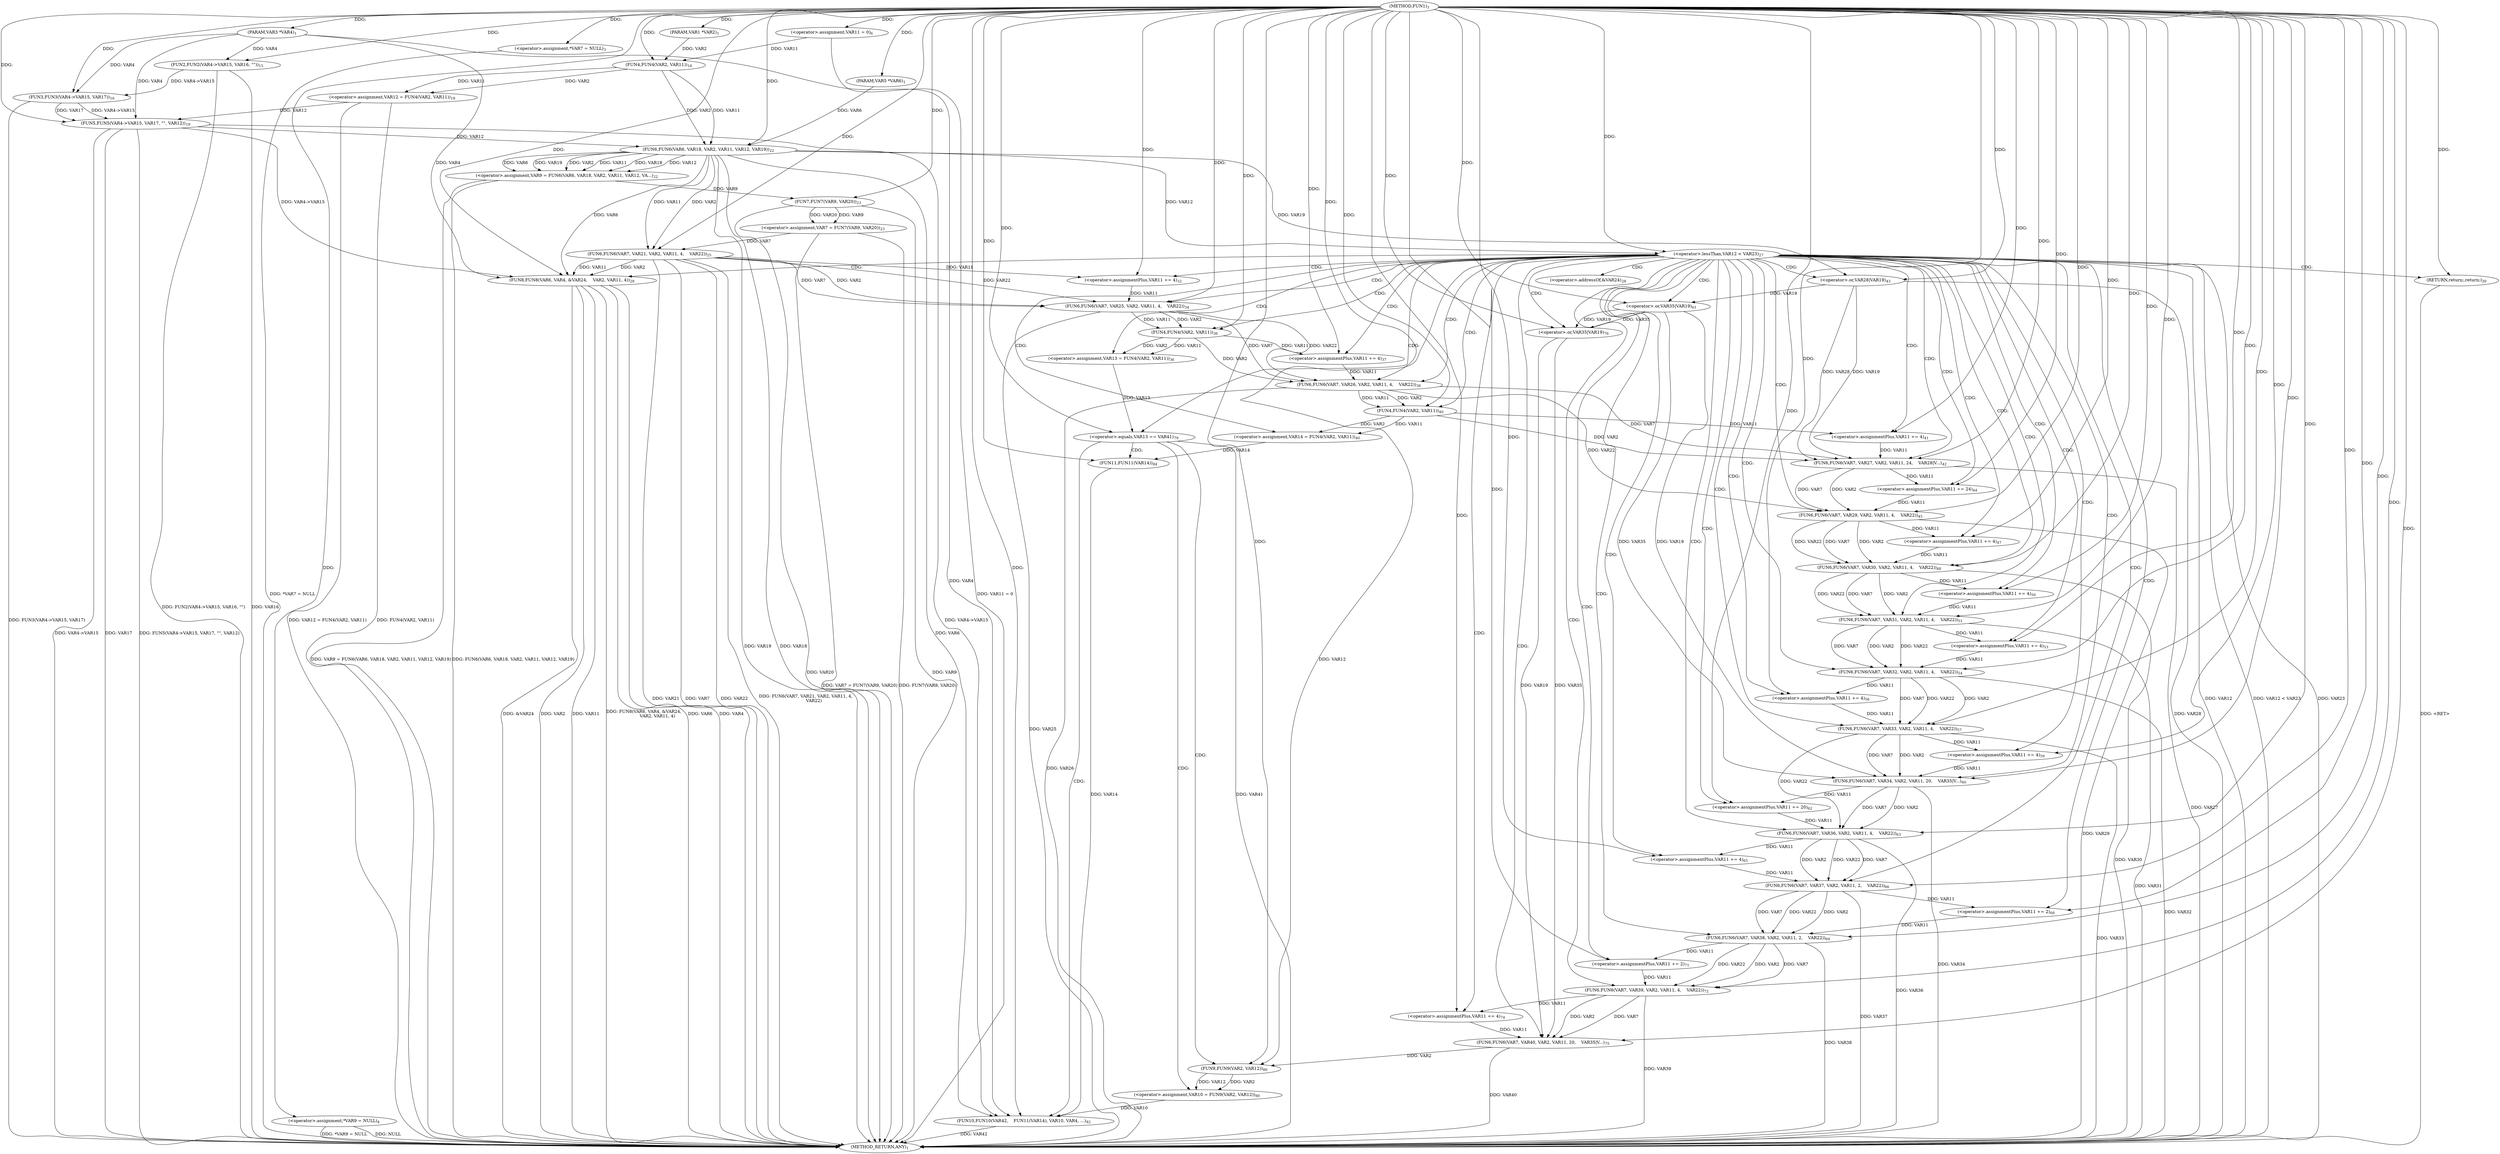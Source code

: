 digraph "FUN1" {  
"8" [label = <(METHOD,FUN1)<SUB>1</SUB>> ]
"260" [label = <(METHOD_RETURN,ANY)<SUB>1</SUB>> ]
"9" [label = <(PARAM,VAR1 *VAR2)<SUB>1</SUB>> ]
"10" [label = <(PARAM,VAR3 *VAR4)<SUB>1</SUB>> ]
"11" [label = <(PARAM,VAR5 *VAR6)<SUB>1</SUB>> ]
"14" [label = <(&lt;operator&gt;.assignment,*VAR7 = NULL)<SUB>3</SUB>> ]
"18" [label = <(&lt;operator&gt;.assignment,*VAR9 = NULL)<SUB>4</SUB>> ]
"23" [label = <(&lt;operator&gt;.assignment,VAR11 = 0)<SUB>6</SUB>> ]
"29" [label = <(FUN2,FUN2(VAR4-&gt;VAR15, VAR16, &quot;&quot;))<SUB>15</SUB>> ]
"35" [label = <(FUN3,FUN3(VAR4-&gt;VAR15, VAR17))<SUB>16</SUB>> ]
"40" [label = <(&lt;operator&gt;.assignment,VAR12 = FUN4(VAR2, VAR11))<SUB>18</SUB>> ]
"45" [label = <(FUN5,FUN5(VAR4-&gt;VAR15, VAR17, &quot;&quot;, VAR12))<SUB>19</SUB>> ]
"52" [label = <(&lt;operator&gt;.assignment,VAR9 = FUN6(VAR6, VAR18, VAR2, VAR11, VAR12, VA...)<SUB>22</SUB>> ]
"61" [label = <(&lt;operator&gt;.assignment,VAR7 = FUN7(VAR9, VAR20))<SUB>23</SUB>> ]
"66" [label = <(FUN6,FUN6(VAR7, VAR21, VAR2, VAR11, 4,
	    VAR22))<SUB>25</SUB>> ]
"87" [label = <(&lt;operator&gt;.assignmentPlus,VAR11 += 4)<SUB>32</SUB>> ]
"90" [label = <(FUN6,FUN6(VAR7, VAR25, VAR2, VAR11, 4,
	    VAR22))<SUB>34</SUB>> ]
"97" [label = <(&lt;operator&gt;.assignment,VAR13 = FUN4(VAR2, VAR11))<SUB>36</SUB>> ]
"102" [label = <(&lt;operator&gt;.assignmentPlus,VAR11 += 4)<SUB>37</SUB>> ]
"105" [label = <(FUN6,FUN6(VAR7, VAR26, VAR2, VAR11, 4,
	    VAR22))<SUB>38</SUB>> ]
"112" [label = <(&lt;operator&gt;.assignment,VAR14 = FUN4(VAR2, VAR11))<SUB>40</SUB>> ]
"117" [label = <(&lt;operator&gt;.assignmentPlus,VAR11 += 4)<SUB>41</SUB>> ]
"120" [label = <(FUN6,FUN6(VAR7, VAR27, VAR2, VAR11, 24,
	    VAR28|V...)<SUB>42</SUB>> ]
"129" [label = <(&lt;operator&gt;.assignmentPlus,VAR11 += 24)<SUB>44</SUB>> ]
"132" [label = <(FUN6,FUN6(VAR7, VAR29, VAR2, VAR11, 4,
	    VAR22))<SUB>45</SUB>> ]
"139" [label = <(&lt;operator&gt;.assignmentPlus,VAR11 += 4)<SUB>47</SUB>> ]
"142" [label = <(FUN6,FUN6(VAR7, VAR30, VAR2, VAR11, 4,
	    VAR22))<SUB>48</SUB>> ]
"149" [label = <(&lt;operator&gt;.assignmentPlus,VAR11 += 4)<SUB>50</SUB>> ]
"152" [label = <(FUN6,FUN6(VAR7, VAR31, VAR2, VAR11, 4,
	    VAR22))<SUB>51</SUB>> ]
"159" [label = <(&lt;operator&gt;.assignmentPlus,VAR11 += 4)<SUB>53</SUB>> ]
"162" [label = <(FUN6,FUN6(VAR7, VAR32, VAR2, VAR11, 4,
	    VAR22))<SUB>54</SUB>> ]
"169" [label = <(&lt;operator&gt;.assignmentPlus,VAR11 += 4)<SUB>56</SUB>> ]
"172" [label = <(FUN6,FUN6(VAR7, VAR33, VAR2, VAR11, 4,
	    VAR22))<SUB>57</SUB>> ]
"179" [label = <(&lt;operator&gt;.assignmentPlus,VAR11 += 4)<SUB>59</SUB>> ]
"182" [label = <(FUN6,FUN6(VAR7, VAR34, VAR2, VAR11, 20,
	    VAR35|V...)<SUB>60</SUB>> ]
"191" [label = <(&lt;operator&gt;.assignmentPlus,VAR11 += 20)<SUB>62</SUB>> ]
"194" [label = <(FUN6,FUN6(VAR7, VAR36, VAR2, VAR11, 4,
	    VAR22))<SUB>63</SUB>> ]
"201" [label = <(&lt;operator&gt;.assignmentPlus,VAR11 += 4)<SUB>65</SUB>> ]
"204" [label = <(FUN6,FUN6(VAR7, VAR37, VAR2, VAR11, 2,
	    VAR22))<SUB>66</SUB>> ]
"211" [label = <(&lt;operator&gt;.assignmentPlus,VAR11 += 2)<SUB>68</SUB>> ]
"214" [label = <(FUN6,FUN6(VAR7, VAR38, VAR2, VAR11, 2,
	    VAR22))<SUB>69</SUB>> ]
"221" [label = <(&lt;operator&gt;.assignmentPlus,VAR11 += 2)<SUB>71</SUB>> ]
"224" [label = <(FUN6,FUN6(VAR7, VAR39, VAR2, VAR11, 4,
	    VAR22))<SUB>72</SUB>> ]
"231" [label = <(&lt;operator&gt;.assignmentPlus,VAR11 += 4)<SUB>74</SUB>> ]
"234" [label = <(FUN6,FUN6(VAR7, VAR40, VAR2, VAR11, 20,
	    VAR35|V...)<SUB>75</SUB>> ]
"74" [label = <(&lt;operator&gt;.lessThan,VAR12 &lt; VAR23)<SUB>27</SUB>> ]
"244" [label = <(&lt;operator&gt;.equals,VAR13 == VAR41)<SUB>79</SUB>> ]
"42" [label = <(FUN4,FUN4(VAR2, VAR11))<SUB>18</SUB>> ]
"54" [label = <(FUN6,FUN6(VAR6, VAR18, VAR2, VAR11, VAR12, VAR19))<SUB>22</SUB>> ]
"63" [label = <(FUN7,FUN7(VAR9, VAR20))<SUB>23</SUB>> ]
"78" [label = <(FUN8,FUN8(VAR6, VAR4, &amp;VAR24,
		    VAR2, VAR11, 4))<SUB>28</SUB>> ]
"86" [label = <(RETURN,return;,return;)<SUB>30</SUB>> ]
"99" [label = <(FUN4,FUN4(VAR2, VAR11))<SUB>36</SUB>> ]
"114" [label = <(FUN4,FUN4(VAR2, VAR11))<SUB>40</SUB>> ]
"126" [label = <(&lt;operator&gt;.or,VAR28|VAR19)<SUB>43</SUB>> ]
"188" [label = <(&lt;operator&gt;.or,VAR35|VAR19)<SUB>61</SUB>> ]
"240" [label = <(&lt;operator&gt;.or,VAR35|VAR19)<SUB>76</SUB>> ]
"248" [label = <(&lt;operator&gt;.assignment,VAR10 = FUN9(VAR2, VAR12))<SUB>80</SUB>> ]
"253" [label = <(FUN10,FUN10(VAR42,

		    FUN11(VAR14), VAR10, VAR4, ...)<SUB>82</SUB>> ]
"250" [label = <(FUN9,FUN9(VAR2, VAR12))<SUB>80</SUB>> ]
"255" [label = <(FUN11,FUN11(VAR14))<SUB>84</SUB>> ]
"81" [label = <(&lt;operator&gt;.addressOf,&amp;VAR24)<SUB>28</SUB>> ]
  "86" -> "260"  [ label = "DDG: &lt;RET&gt;"] 
  "14" -> "260"  [ label = "DDG: *VAR7 = NULL"] 
  "18" -> "260"  [ label = "DDG: NULL"] 
  "18" -> "260"  [ label = "DDG: *VAR9 = NULL"] 
  "23" -> "260"  [ label = "DDG: VAR11 = 0"] 
  "29" -> "260"  [ label = "DDG: FUN2(VAR4-&gt;VAR15, VAR16, &quot;&quot;)"] 
  "35" -> "260"  [ label = "DDG: FUN3(VAR4-&gt;VAR15, VAR17)"] 
  "40" -> "260"  [ label = "DDG: FUN4(VAR2, VAR11)"] 
  "40" -> "260"  [ label = "DDG: VAR12 = FUN4(VAR2, VAR11)"] 
  "45" -> "260"  [ label = "DDG: VAR4-&gt;VAR15"] 
  "45" -> "260"  [ label = "DDG: VAR17"] 
  "45" -> "260"  [ label = "DDG: FUN5(VAR4-&gt;VAR15, VAR17, &quot;&quot;, VAR12)"] 
  "54" -> "260"  [ label = "DDG: VAR19"] 
  "52" -> "260"  [ label = "DDG: FUN6(VAR6, VAR18, VAR2, VAR11, VAR12, VAR19)"] 
  "52" -> "260"  [ label = "DDG: VAR9 = FUN6(VAR6, VAR18, VAR2, VAR11, VAR12, VAR19)"] 
  "63" -> "260"  [ label = "DDG: VAR9"] 
  "61" -> "260"  [ label = "DDG: FUN7(VAR9, VAR20)"] 
  "61" -> "260"  [ label = "DDG: VAR7 = FUN7(VAR9, VAR20)"] 
  "66" -> "260"  [ label = "DDG: VAR7"] 
  "66" -> "260"  [ label = "DDG: VAR22"] 
  "66" -> "260"  [ label = "DDG: FUN6(VAR7, VAR21, VAR2, VAR11, 4,
	    VAR22)"] 
  "74" -> "260"  [ label = "DDG: VAR12"] 
  "74" -> "260"  [ label = "DDG: VAR12 &lt; VAR23"] 
  "78" -> "260"  [ label = "DDG: VAR6"] 
  "78" -> "260"  [ label = "DDG: VAR4"] 
  "78" -> "260"  [ label = "DDG: &amp;VAR24"] 
  "78" -> "260"  [ label = "DDG: VAR2"] 
  "78" -> "260"  [ label = "DDG: VAR11"] 
  "78" -> "260"  [ label = "DDG: FUN8(VAR6, VAR4, &amp;VAR24,
		    VAR2, VAR11, 4)"] 
  "105" -> "260"  [ label = "DDG: VAR26"] 
  "126" -> "260"  [ label = "DDG: VAR28"] 
  "172" -> "260"  [ label = "DDG: VAR33"] 
  "54" -> "260"  [ label = "DDG: VAR18"] 
  "204" -> "260"  [ label = "DDG: VAR37"] 
  "120" -> "260"  [ label = "DDG: VAR27"] 
  "132" -> "260"  [ label = "DDG: VAR29"] 
  "224" -> "260"  [ label = "DDG: VAR39"] 
  "182" -> "260"  [ label = "DDG: VAR34"] 
  "162" -> "260"  [ label = "DDG: VAR32"] 
  "74" -> "260"  [ label = "DDG: VAR23"] 
  "152" -> "260"  [ label = "DDG: VAR31"] 
  "90" -> "260"  [ label = "DDG: VAR25"] 
  "194" -> "260"  [ label = "DDG: VAR36"] 
  "142" -> "260"  [ label = "DDG: VAR30"] 
  "244" -> "260"  [ label = "DDG: VAR41"] 
  "66" -> "260"  [ label = "DDG: VAR21"] 
  "29" -> "260"  [ label = "DDG: VAR16"] 
  "253" -> "260"  [ label = "DDG: VAR42"] 
  "63" -> "260"  [ label = "DDG: VAR20"] 
  "234" -> "260"  [ label = "DDG: VAR40"] 
  "214" -> "260"  [ label = "DDG: VAR38"] 
  "8" -> "9"  [ label = "DDG: "] 
  "8" -> "10"  [ label = "DDG: "] 
  "8" -> "11"  [ label = "DDG: "] 
  "8" -> "14"  [ label = "DDG: "] 
  "8" -> "18"  [ label = "DDG: "] 
  "8" -> "23"  [ label = "DDG: "] 
  "42" -> "40"  [ label = "DDG: VAR2"] 
  "42" -> "40"  [ label = "DDG: VAR11"] 
  "54" -> "52"  [ label = "DDG: VAR18"] 
  "54" -> "52"  [ label = "DDG: VAR12"] 
  "54" -> "52"  [ label = "DDG: VAR6"] 
  "54" -> "52"  [ label = "DDG: VAR19"] 
  "54" -> "52"  [ label = "DDG: VAR2"] 
  "54" -> "52"  [ label = "DDG: VAR11"] 
  "63" -> "61"  [ label = "DDG: VAR9"] 
  "63" -> "61"  [ label = "DDG: VAR20"] 
  "8" -> "87"  [ label = "DDG: "] 
  "99" -> "97"  [ label = "DDG: VAR2"] 
  "99" -> "97"  [ label = "DDG: VAR11"] 
  "8" -> "102"  [ label = "DDG: "] 
  "114" -> "112"  [ label = "DDG: VAR2"] 
  "114" -> "112"  [ label = "DDG: VAR11"] 
  "8" -> "117"  [ label = "DDG: "] 
  "8" -> "129"  [ label = "DDG: "] 
  "8" -> "139"  [ label = "DDG: "] 
  "8" -> "149"  [ label = "DDG: "] 
  "8" -> "159"  [ label = "DDG: "] 
  "8" -> "169"  [ label = "DDG: "] 
  "8" -> "179"  [ label = "DDG: "] 
  "8" -> "191"  [ label = "DDG: "] 
  "8" -> "201"  [ label = "DDG: "] 
  "8" -> "211"  [ label = "DDG: "] 
  "8" -> "221"  [ label = "DDG: "] 
  "8" -> "231"  [ label = "DDG: "] 
  "10" -> "29"  [ label = "DDG: VAR4"] 
  "8" -> "29"  [ label = "DDG: "] 
  "10" -> "35"  [ label = "DDG: VAR4"] 
  "29" -> "35"  [ label = "DDG: VAR4-&gt;VAR15"] 
  "8" -> "35"  [ label = "DDG: "] 
  "10" -> "45"  [ label = "DDG: VAR4"] 
  "35" -> "45"  [ label = "DDG: VAR4-&gt;VAR15"] 
  "35" -> "45"  [ label = "DDG: VAR17"] 
  "8" -> "45"  [ label = "DDG: "] 
  "40" -> "45"  [ label = "DDG: VAR12"] 
  "61" -> "66"  [ label = "DDG: VAR7"] 
  "8" -> "66"  [ label = "DDG: "] 
  "54" -> "66"  [ label = "DDG: VAR2"] 
  "54" -> "66"  [ label = "DDG: VAR11"] 
  "66" -> "87"  [ label = "DDG: VAR11"] 
  "66" -> "90"  [ label = "DDG: VAR7"] 
  "8" -> "90"  [ label = "DDG: "] 
  "66" -> "90"  [ label = "DDG: VAR2"] 
  "87" -> "90"  [ label = "DDG: VAR11"] 
  "66" -> "90"  [ label = "DDG: VAR22"] 
  "99" -> "102"  [ label = "DDG: VAR11"] 
  "90" -> "105"  [ label = "DDG: VAR7"] 
  "8" -> "105"  [ label = "DDG: "] 
  "99" -> "105"  [ label = "DDG: VAR2"] 
  "102" -> "105"  [ label = "DDG: VAR11"] 
  "90" -> "105"  [ label = "DDG: VAR22"] 
  "114" -> "117"  [ label = "DDG: VAR11"] 
  "105" -> "120"  [ label = "DDG: VAR7"] 
  "8" -> "120"  [ label = "DDG: "] 
  "114" -> "120"  [ label = "DDG: VAR2"] 
  "117" -> "120"  [ label = "DDG: VAR11"] 
  "126" -> "120"  [ label = "DDG: VAR28"] 
  "126" -> "120"  [ label = "DDG: VAR19"] 
  "120" -> "129"  [ label = "DDG: VAR11"] 
  "120" -> "132"  [ label = "DDG: VAR7"] 
  "8" -> "132"  [ label = "DDG: "] 
  "120" -> "132"  [ label = "DDG: VAR2"] 
  "129" -> "132"  [ label = "DDG: VAR11"] 
  "105" -> "132"  [ label = "DDG: VAR22"] 
  "132" -> "139"  [ label = "DDG: VAR11"] 
  "132" -> "142"  [ label = "DDG: VAR7"] 
  "8" -> "142"  [ label = "DDG: "] 
  "132" -> "142"  [ label = "DDG: VAR2"] 
  "139" -> "142"  [ label = "DDG: VAR11"] 
  "132" -> "142"  [ label = "DDG: VAR22"] 
  "142" -> "149"  [ label = "DDG: VAR11"] 
  "142" -> "152"  [ label = "DDG: VAR7"] 
  "8" -> "152"  [ label = "DDG: "] 
  "142" -> "152"  [ label = "DDG: VAR2"] 
  "149" -> "152"  [ label = "DDG: VAR11"] 
  "142" -> "152"  [ label = "DDG: VAR22"] 
  "152" -> "159"  [ label = "DDG: VAR11"] 
  "152" -> "162"  [ label = "DDG: VAR7"] 
  "8" -> "162"  [ label = "DDG: "] 
  "152" -> "162"  [ label = "DDG: VAR2"] 
  "159" -> "162"  [ label = "DDG: VAR11"] 
  "152" -> "162"  [ label = "DDG: VAR22"] 
  "162" -> "169"  [ label = "DDG: VAR11"] 
  "162" -> "172"  [ label = "DDG: VAR7"] 
  "8" -> "172"  [ label = "DDG: "] 
  "162" -> "172"  [ label = "DDG: VAR2"] 
  "169" -> "172"  [ label = "DDG: VAR11"] 
  "162" -> "172"  [ label = "DDG: VAR22"] 
  "172" -> "179"  [ label = "DDG: VAR11"] 
  "172" -> "182"  [ label = "DDG: VAR7"] 
  "8" -> "182"  [ label = "DDG: "] 
  "172" -> "182"  [ label = "DDG: VAR2"] 
  "179" -> "182"  [ label = "DDG: VAR11"] 
  "188" -> "182"  [ label = "DDG: VAR35"] 
  "188" -> "182"  [ label = "DDG: VAR19"] 
  "182" -> "191"  [ label = "DDG: VAR11"] 
  "182" -> "194"  [ label = "DDG: VAR7"] 
  "8" -> "194"  [ label = "DDG: "] 
  "182" -> "194"  [ label = "DDG: VAR2"] 
  "191" -> "194"  [ label = "DDG: VAR11"] 
  "172" -> "194"  [ label = "DDG: VAR22"] 
  "194" -> "201"  [ label = "DDG: VAR11"] 
  "194" -> "204"  [ label = "DDG: VAR7"] 
  "8" -> "204"  [ label = "DDG: "] 
  "194" -> "204"  [ label = "DDG: VAR2"] 
  "201" -> "204"  [ label = "DDG: VAR11"] 
  "194" -> "204"  [ label = "DDG: VAR22"] 
  "204" -> "211"  [ label = "DDG: VAR11"] 
  "204" -> "214"  [ label = "DDG: VAR7"] 
  "8" -> "214"  [ label = "DDG: "] 
  "204" -> "214"  [ label = "DDG: VAR2"] 
  "211" -> "214"  [ label = "DDG: VAR11"] 
  "204" -> "214"  [ label = "DDG: VAR22"] 
  "214" -> "221"  [ label = "DDG: VAR11"] 
  "214" -> "224"  [ label = "DDG: VAR7"] 
  "8" -> "224"  [ label = "DDG: "] 
  "214" -> "224"  [ label = "DDG: VAR2"] 
  "221" -> "224"  [ label = "DDG: VAR11"] 
  "214" -> "224"  [ label = "DDG: VAR22"] 
  "224" -> "231"  [ label = "DDG: VAR11"] 
  "224" -> "234"  [ label = "DDG: VAR7"] 
  "8" -> "234"  [ label = "DDG: "] 
  "224" -> "234"  [ label = "DDG: VAR2"] 
  "231" -> "234"  [ label = "DDG: VAR11"] 
  "240" -> "234"  [ label = "DDG: VAR35"] 
  "240" -> "234"  [ label = "DDG: VAR19"] 
  "9" -> "42"  [ label = "DDG: VAR2"] 
  "8" -> "42"  [ label = "DDG: "] 
  "23" -> "42"  [ label = "DDG: VAR11"] 
  "11" -> "54"  [ label = "DDG: VAR6"] 
  "8" -> "54"  [ label = "DDG: "] 
  "42" -> "54"  [ label = "DDG: VAR2"] 
  "42" -> "54"  [ label = "DDG: VAR11"] 
  "45" -> "54"  [ label = "DDG: VAR12"] 
  "52" -> "63"  [ label = "DDG: VAR9"] 
  "8" -> "63"  [ label = "DDG: "] 
  "54" -> "74"  [ label = "DDG: VAR12"] 
  "8" -> "74"  [ label = "DDG: "] 
  "8" -> "86"  [ label = "DDG: "] 
  "90" -> "99"  [ label = "DDG: VAR2"] 
  "8" -> "99"  [ label = "DDG: "] 
  "90" -> "99"  [ label = "DDG: VAR11"] 
  "105" -> "114"  [ label = "DDG: VAR2"] 
  "8" -> "114"  [ label = "DDG: "] 
  "105" -> "114"  [ label = "DDG: VAR11"] 
  "8" -> "126"  [ label = "DDG: "] 
  "54" -> "126"  [ label = "DDG: VAR19"] 
  "8" -> "188"  [ label = "DDG: "] 
  "126" -> "188"  [ label = "DDG: VAR19"] 
  "188" -> "240"  [ label = "DDG: VAR35"] 
  "8" -> "240"  [ label = "DDG: "] 
  "188" -> "240"  [ label = "DDG: VAR19"] 
  "97" -> "244"  [ label = "DDG: VAR13"] 
  "8" -> "244"  [ label = "DDG: "] 
  "250" -> "248"  [ label = "DDG: VAR2"] 
  "250" -> "248"  [ label = "DDG: VAR12"] 
  "54" -> "78"  [ label = "DDG: VAR6"] 
  "8" -> "78"  [ label = "DDG: "] 
  "10" -> "78"  [ label = "DDG: VAR4"] 
  "45" -> "78"  [ label = "DDG: VAR4-&gt;VAR15"] 
  "66" -> "78"  [ label = "DDG: VAR2"] 
  "66" -> "78"  [ label = "DDG: VAR11"] 
  "8" -> "253"  [ label = "DDG: "] 
  "255" -> "253"  [ label = "DDG: VAR14"] 
  "248" -> "253"  [ label = "DDG: VAR10"] 
  "10" -> "253"  [ label = "DDG: VAR4"] 
  "45" -> "253"  [ label = "DDG: VAR4-&gt;VAR15"] 
  "54" -> "253"  [ label = "DDG: VAR6"] 
  "234" -> "250"  [ label = "DDG: VAR2"] 
  "8" -> "250"  [ label = "DDG: "] 
  "74" -> "250"  [ label = "DDG: VAR12"] 
  "112" -> "255"  [ label = "DDG: VAR14"] 
  "8" -> "255"  [ label = "DDG: "] 
  "74" -> "214"  [ label = "CDG: "] 
  "74" -> "188"  [ label = "CDG: "] 
  "74" -> "120"  [ label = "CDG: "] 
  "74" -> "81"  [ label = "CDG: "] 
  "74" -> "169"  [ label = "CDG: "] 
  "74" -> "102"  [ label = "CDG: "] 
  "74" -> "114"  [ label = "CDG: "] 
  "74" -> "179"  [ label = "CDG: "] 
  "74" -> "240"  [ label = "CDG: "] 
  "74" -> "149"  [ label = "CDG: "] 
  "74" -> "132"  [ label = "CDG: "] 
  "74" -> "244"  [ label = "CDG: "] 
  "74" -> "162"  [ label = "CDG: "] 
  "74" -> "204"  [ label = "CDG: "] 
  "74" -> "87"  [ label = "CDG: "] 
  "74" -> "97"  [ label = "CDG: "] 
  "74" -> "112"  [ label = "CDG: "] 
  "74" -> "129"  [ label = "CDG: "] 
  "74" -> "191"  [ label = "CDG: "] 
  "74" -> "231"  [ label = "CDG: "] 
  "74" -> "90"  [ label = "CDG: "] 
  "74" -> "152"  [ label = "CDG: "] 
  "74" -> "194"  [ label = "CDG: "] 
  "74" -> "182"  [ label = "CDG: "] 
  "74" -> "221"  [ label = "CDG: "] 
  "74" -> "224"  [ label = "CDG: "] 
  "74" -> "139"  [ label = "CDG: "] 
  "74" -> "201"  [ label = "CDG: "] 
  "74" -> "86"  [ label = "CDG: "] 
  "74" -> "99"  [ label = "CDG: "] 
  "74" -> "142"  [ label = "CDG: "] 
  "74" -> "159"  [ label = "CDG: "] 
  "74" -> "234"  [ label = "CDG: "] 
  "74" -> "126"  [ label = "CDG: "] 
  "74" -> "105"  [ label = "CDG: "] 
  "74" -> "211"  [ label = "CDG: "] 
  "74" -> "117"  [ label = "CDG: "] 
  "74" -> "78"  [ label = "CDG: "] 
  "74" -> "172"  [ label = "CDG: "] 
  "244" -> "255"  [ label = "CDG: "] 
  "244" -> "253"  [ label = "CDG: "] 
  "244" -> "248"  [ label = "CDG: "] 
  "244" -> "250"  [ label = "CDG: "] 
}
